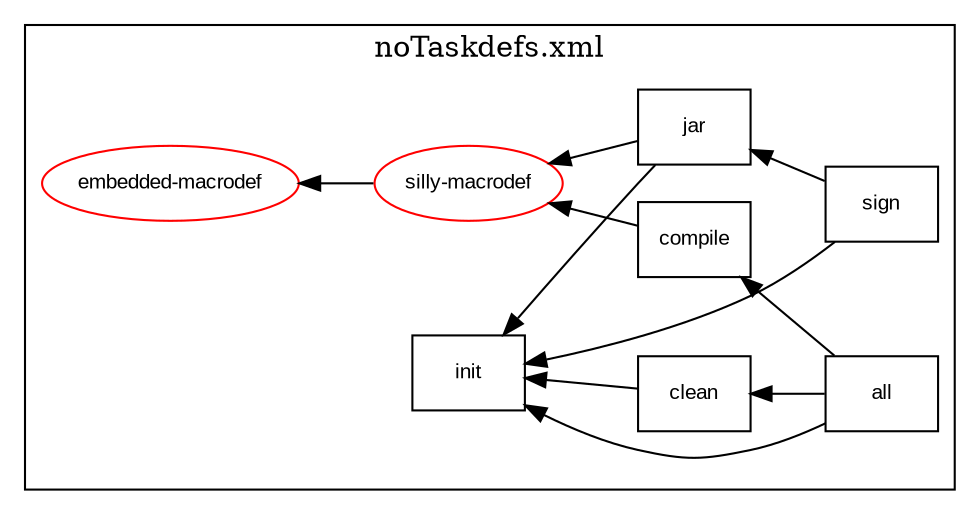 digraph G {
node [shape=box,fontname="Arial",fontsize="10"];
edge [fontname="Arial",fontsize="8"];
rankdir=RL;

concentrate=true;
	subgraph cluster_0 {
		label="noTaskdefs.xml"
		_Users_douglas_bullard_Documents_JavaStuff_Google_Code_AntScriptVisualizer_Google_newTrunk_unversioned_config_SimpleBuild_noTaskdefs_TARGET_compile [label="compile" shape=box color=black ];
		_Users_douglas_bullard_Documents_JavaStuff_Google_Code_AntScriptVisualizer_Google_newTrunk_unversioned_config_SimpleBuild_noTaskdefs_TARGET_init [label="init" shape=box color=black ];
		_Users_douglas_bullard_Documents_JavaStuff_Google_Code_AntScriptVisualizer_Google_newTrunk_unversioned_config_SimpleBuild_noTaskdefs_TARGET_clean [label="clean" shape=box color=black ];
		_Users_douglas_bullard_Documents_JavaStuff_Google_Code_AntScriptVisualizer_Google_newTrunk_unversioned_config_SimpleBuild_noTaskdefs_TARGET_all [label="all" shape=box color=black ];
		_Users_douglas_bullard_Documents_JavaStuff_Google_Code_AntScriptVisualizer_Google_newTrunk_unversioned_config_SimpleBuild_noTaskdefs_TARGET_sign [label="sign" shape=box color=black ];
		_Users_douglas_bullard_Documents_JavaStuff_Google_Code_AntScriptVisualizer_Google_newTrunk_unversioned_config_SimpleBuild_noTaskdefs_TARGET_jar [label="jar" shape=box color=black ];
		_Users_douglas_bullard_Documents_JavaStuff_Google_Code_AntScriptVisualizer_Google_newTrunk_unversioned_config_SimpleBuild_noTaskdefs_TARGET_silly_macrodef [label="silly-macrodef" shape=ellipse color=red ];
		_Users_douglas_bullard_Documents_JavaStuff_Google_Code_AntScriptVisualizer_Google_newTrunk_unversioned_config_SimpleBuild_noTaskdefs_TARGET_embedded_macrodef [label="embedded-macrodef" shape=ellipse color=red ];
	}
		_Users_douglas_bullard_Documents_JavaStuff_Google_Code_AntScriptVisualizer_Google_newTrunk_unversioned_config_SimpleBuild_noTaskdefs_TARGET_all -> _Users_douglas_bullard_Documents_JavaStuff_Google_Code_AntScriptVisualizer_Google_newTrunk_unversioned_config_SimpleBuild_noTaskdefs_TARGET_compile;
		_Users_douglas_bullard_Documents_JavaStuff_Google_Code_AntScriptVisualizer_Google_newTrunk_unversioned_config_SimpleBuild_noTaskdefs_TARGET_jar -> _Users_douglas_bullard_Documents_JavaStuff_Google_Code_AntScriptVisualizer_Google_newTrunk_unversioned_config_SimpleBuild_noTaskdefs_TARGET_silly_macrodef;
		_Users_douglas_bullard_Documents_JavaStuff_Google_Code_AntScriptVisualizer_Google_newTrunk_unversioned_config_SimpleBuild_noTaskdefs_TARGET_compile -> _Users_douglas_bullard_Documents_JavaStuff_Google_Code_AntScriptVisualizer_Google_newTrunk_unversioned_config_SimpleBuild_noTaskdefs_TARGET_silly_macrodef;
		_Users_douglas_bullard_Documents_JavaStuff_Google_Code_AntScriptVisualizer_Google_newTrunk_unversioned_config_SimpleBuild_noTaskdefs_TARGET_all -> _Users_douglas_bullard_Documents_JavaStuff_Google_Code_AntScriptVisualizer_Google_newTrunk_unversioned_config_SimpleBuild_noTaskdefs_TARGET_clean;
		_Users_douglas_bullard_Documents_JavaStuff_Google_Code_AntScriptVisualizer_Google_newTrunk_unversioned_config_SimpleBuild_noTaskdefs_TARGET_jar -> _Users_douglas_bullard_Documents_JavaStuff_Google_Code_AntScriptVisualizer_Google_newTrunk_unversioned_config_SimpleBuild_noTaskdefs_TARGET_init;
		_Users_douglas_bullard_Documents_JavaStuff_Google_Code_AntScriptVisualizer_Google_newTrunk_unversioned_config_SimpleBuild_noTaskdefs_TARGET_sign -> _Users_douglas_bullard_Documents_JavaStuff_Google_Code_AntScriptVisualizer_Google_newTrunk_unversioned_config_SimpleBuild_noTaskdefs_TARGET_init;
		_Users_douglas_bullard_Documents_JavaStuff_Google_Code_AntScriptVisualizer_Google_newTrunk_unversioned_config_SimpleBuild_noTaskdefs_TARGET_sign -> _Users_douglas_bullard_Documents_JavaStuff_Google_Code_AntScriptVisualizer_Google_newTrunk_unversioned_config_SimpleBuild_noTaskdefs_TARGET_jar;
		_Users_douglas_bullard_Documents_JavaStuff_Google_Code_AntScriptVisualizer_Google_newTrunk_unversioned_config_SimpleBuild_noTaskdefs_TARGET_clean -> _Users_douglas_bullard_Documents_JavaStuff_Google_Code_AntScriptVisualizer_Google_newTrunk_unversioned_config_SimpleBuild_noTaskdefs_TARGET_init;
		_Users_douglas_bullard_Documents_JavaStuff_Google_Code_AntScriptVisualizer_Google_newTrunk_unversioned_config_SimpleBuild_noTaskdefs_TARGET_silly_macrodef -> _Users_douglas_bullard_Documents_JavaStuff_Google_Code_AntScriptVisualizer_Google_newTrunk_unversioned_config_SimpleBuild_noTaskdefs_TARGET_embedded_macrodef;
		_Users_douglas_bullard_Documents_JavaStuff_Google_Code_AntScriptVisualizer_Google_newTrunk_unversioned_config_SimpleBuild_noTaskdefs_TARGET_all -> _Users_douglas_bullard_Documents_JavaStuff_Google_Code_AntScriptVisualizer_Google_newTrunk_unversioned_config_SimpleBuild_noTaskdefs_TARGET_init;
}